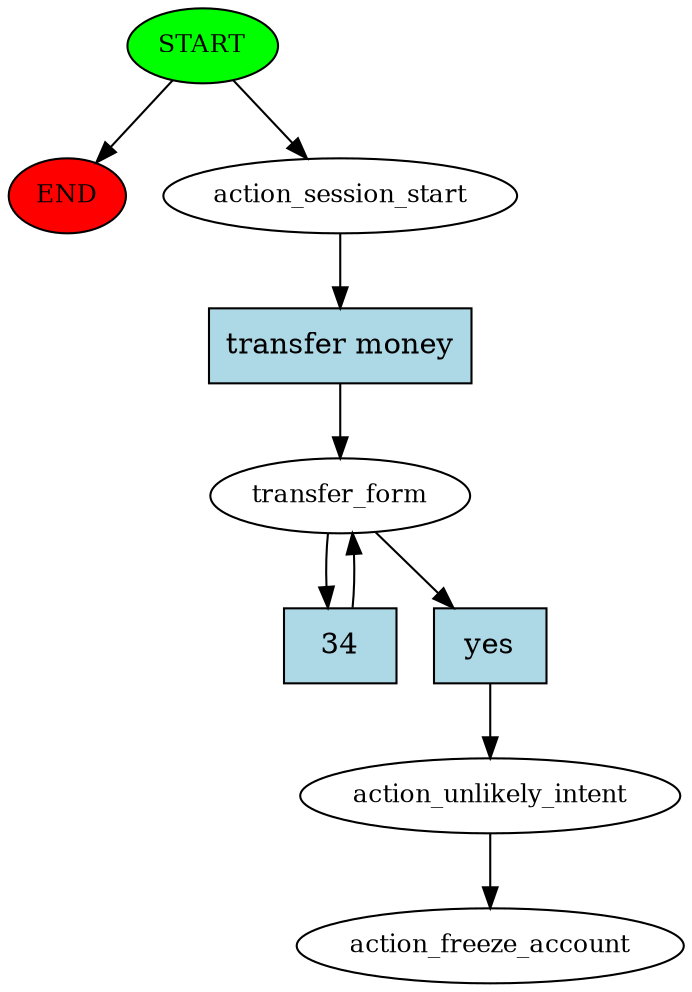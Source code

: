 digraph  {
0 [class="start active", fillcolor=green, fontsize=12, label=START, style=filled];
"-1" [class=end, fillcolor=red, fontsize=12, label=END, style=filled];
1 [class=active, fontsize=12, label=action_session_start];
2 [class=active, fontsize=12, label=transfer_form];
8 [class=active, fontsize=12, label=action_unlikely_intent];
9 [class="dashed active", fontsize=12, label=action_freeze_account];
10 [class="intent active", fillcolor=lightblue, label="transfer money", shape=rect, style=filled];
11 [class="intent active", fillcolor=lightblue, label=34, shape=rect, style=filled];
12 [class="intent active", fillcolor=lightblue, label=yes, shape=rect, style=filled];
0 -> "-1"  [class="", key=NONE, label=""];
0 -> 1  [class=active, key=NONE, label=""];
1 -> 10  [class=active, key=0];
2 -> 11  [class=active, key=0];
2 -> 12  [class=active, key=0];
8 -> 9  [class=active, key=NONE, label=""];
10 -> 2  [class=active, key=0];
11 -> 2  [class=active, key=0];
12 -> 8  [class=active, key=0];
}
